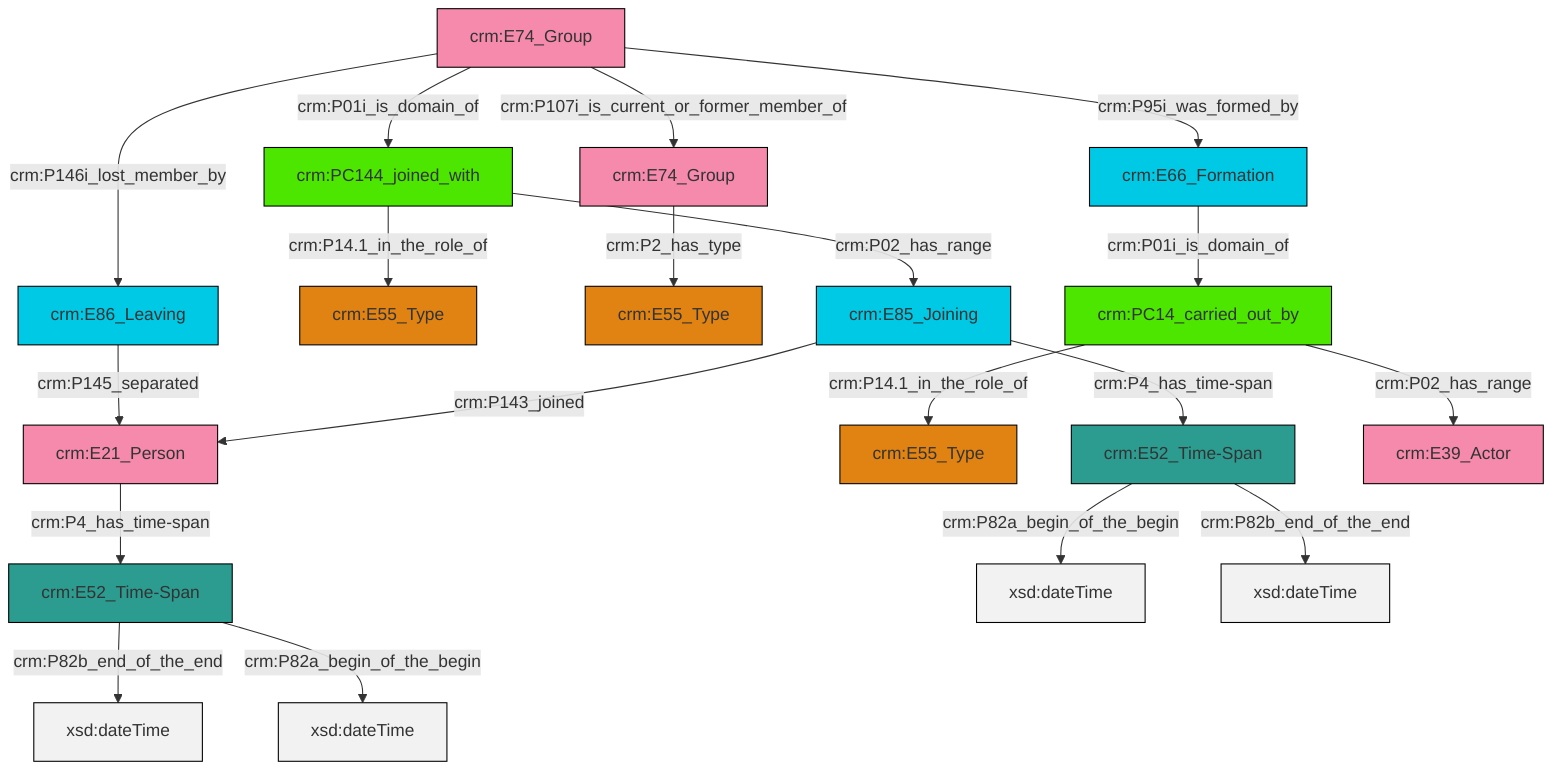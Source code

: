 graph TD
classDef Literal fill:#f2f2f2,stroke:#000000;
classDef CRM_Entity fill:#FFFFFF,stroke:#000000;
classDef Temporal_Entity fill:#00C9E6, stroke:#000000;
classDef Type fill:#E18312, stroke:#000000;
classDef Time-Span fill:#2C9C91, stroke:#000000;
classDef Appellation fill:#FFEB7F, stroke:#000000;
classDef Place fill:#008836, stroke:#000000;
classDef Persistent_Item fill:#B266B2, stroke:#000000;
classDef Conceptual_Object fill:#FFD700, stroke:#000000;
classDef Physical_Thing fill:#D2B48C, stroke:#000000;
classDef Actor fill:#f58aad, stroke:#000000;
classDef PC_Classes fill:#4ce600, stroke:#000000;
classDef Multi fill:#cccccc,stroke:#000000;

0["crm:E52_Time-Span"]:::Time-Span -->|crm:P82b_end_of_the_end| 1[xsd:dateTime]:::Literal
2["crm:PC144_joined_with"]:::PC_Classes -->|crm:P02_has_range| 3["crm:E85_Joining"]:::Temporal_Entity
2["crm:PC144_joined_with"]:::PC_Classes -->|crm:P14.1_in_the_role_of| 4["crm:E55_Type"]:::Type
5["crm:E74_Group"]:::Actor -->|crm:P2_has_type| 6["crm:E55_Type"]:::Type
7["crm:E52_Time-Span"]:::Time-Span -->|crm:P82a_begin_of_the_begin| 8[xsd:dateTime]:::Literal
12["crm:E66_Formation"]:::Temporal_Entity -->|crm:P01i_is_domain_of| 19["crm:PC14_carried_out_by"]:::PC_Classes
0["crm:E52_Time-Span"]:::Time-Span -->|crm:P82a_begin_of_the_begin| 20[xsd:dateTime]:::Literal
3["crm:E85_Joining"]:::Temporal_Entity -->|crm:P4_has_time-span| 7["crm:E52_Time-Span"]:::Time-Span
15["crm:E86_Leaving"]:::Temporal_Entity -->|crm:P145_separated| 22["crm:E21_Person"]:::Actor
23["crm:E74_Group"]:::Actor -->|crm:P146i_lost_member_by| 15["crm:E86_Leaving"]:::Temporal_Entity
19["crm:PC14_carried_out_by"]:::PC_Classes -->|crm:P14.1_in_the_role_of| 9["crm:E55_Type"]:::Type
22["crm:E21_Person"]:::Actor -->|crm:P4_has_time-span| 0["crm:E52_Time-Span"]:::Time-Span
3["crm:E85_Joining"]:::Temporal_Entity -->|crm:P143_joined| 22["crm:E21_Person"]:::Actor
23["crm:E74_Group"]:::Actor -->|crm:P95i_was_formed_by| 12["crm:E66_Formation"]:::Temporal_Entity
7["crm:E52_Time-Span"]:::Time-Span -->|crm:P82b_end_of_the_end| 29[xsd:dateTime]:::Literal
23["crm:E74_Group"]:::Actor -->|crm:P107i_is_current_or_former_member_of| 5["crm:E74_Group"]:::Actor
23["crm:E74_Group"]:::Actor -->|crm:P01i_is_domain_of| 2["crm:PC144_joined_with"]:::PC_Classes
19["crm:PC14_carried_out_by"]:::PC_Classes -->|crm:P02_has_range| 24["crm:E39_Actor"]:::Actor